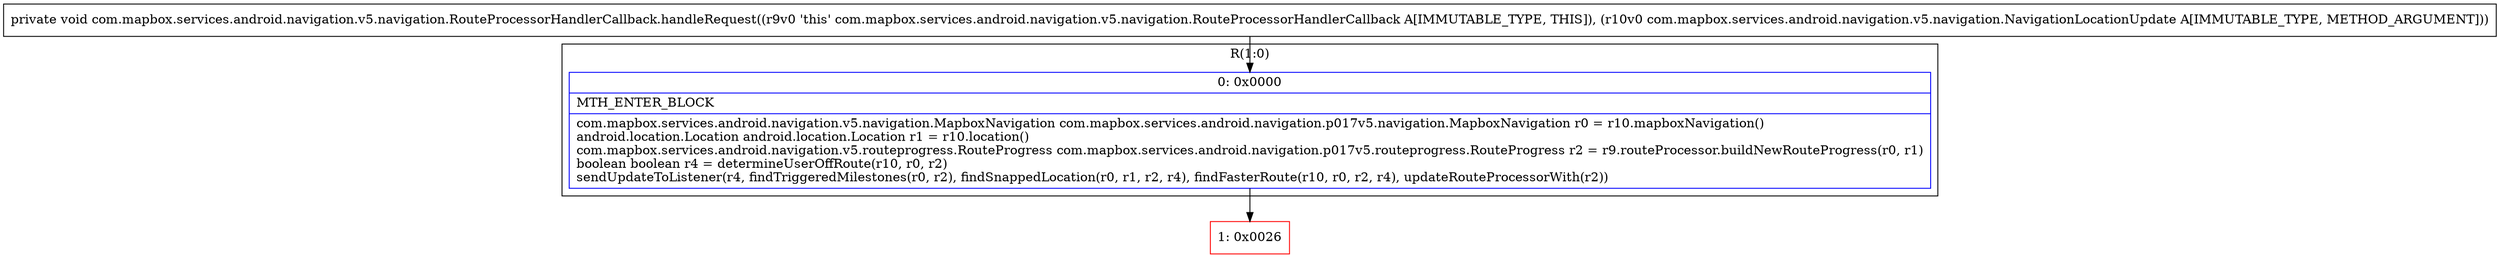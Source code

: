 digraph "CFG forcom.mapbox.services.android.navigation.v5.navigation.RouteProcessorHandlerCallback.handleRequest(Lcom\/mapbox\/services\/android\/navigation\/v5\/navigation\/NavigationLocationUpdate;)V" {
subgraph cluster_Region_533159361 {
label = "R(1:0)";
node [shape=record,color=blue];
Node_0 [shape=record,label="{0\:\ 0x0000|MTH_ENTER_BLOCK\l|com.mapbox.services.android.navigation.v5.navigation.MapboxNavigation com.mapbox.services.android.navigation.p017v5.navigation.MapboxNavigation r0 = r10.mapboxNavigation()\landroid.location.Location android.location.Location r1 = r10.location()\lcom.mapbox.services.android.navigation.v5.routeprogress.RouteProgress com.mapbox.services.android.navigation.p017v5.routeprogress.RouteProgress r2 = r9.routeProcessor.buildNewRouteProgress(r0, r1)\lboolean boolean r4 = determineUserOffRoute(r10, r0, r2)\lsendUpdateToListener(r4, findTriggeredMilestones(r0, r2), findSnappedLocation(r0, r1, r2, r4), findFasterRoute(r10, r0, r2, r4), updateRouteProcessorWith(r2))\l}"];
}
Node_1 [shape=record,color=red,label="{1\:\ 0x0026}"];
MethodNode[shape=record,label="{private void com.mapbox.services.android.navigation.v5.navigation.RouteProcessorHandlerCallback.handleRequest((r9v0 'this' com.mapbox.services.android.navigation.v5.navigation.RouteProcessorHandlerCallback A[IMMUTABLE_TYPE, THIS]), (r10v0 com.mapbox.services.android.navigation.v5.navigation.NavigationLocationUpdate A[IMMUTABLE_TYPE, METHOD_ARGUMENT])) }"];
MethodNode -> Node_0;
Node_0 -> Node_1;
}

